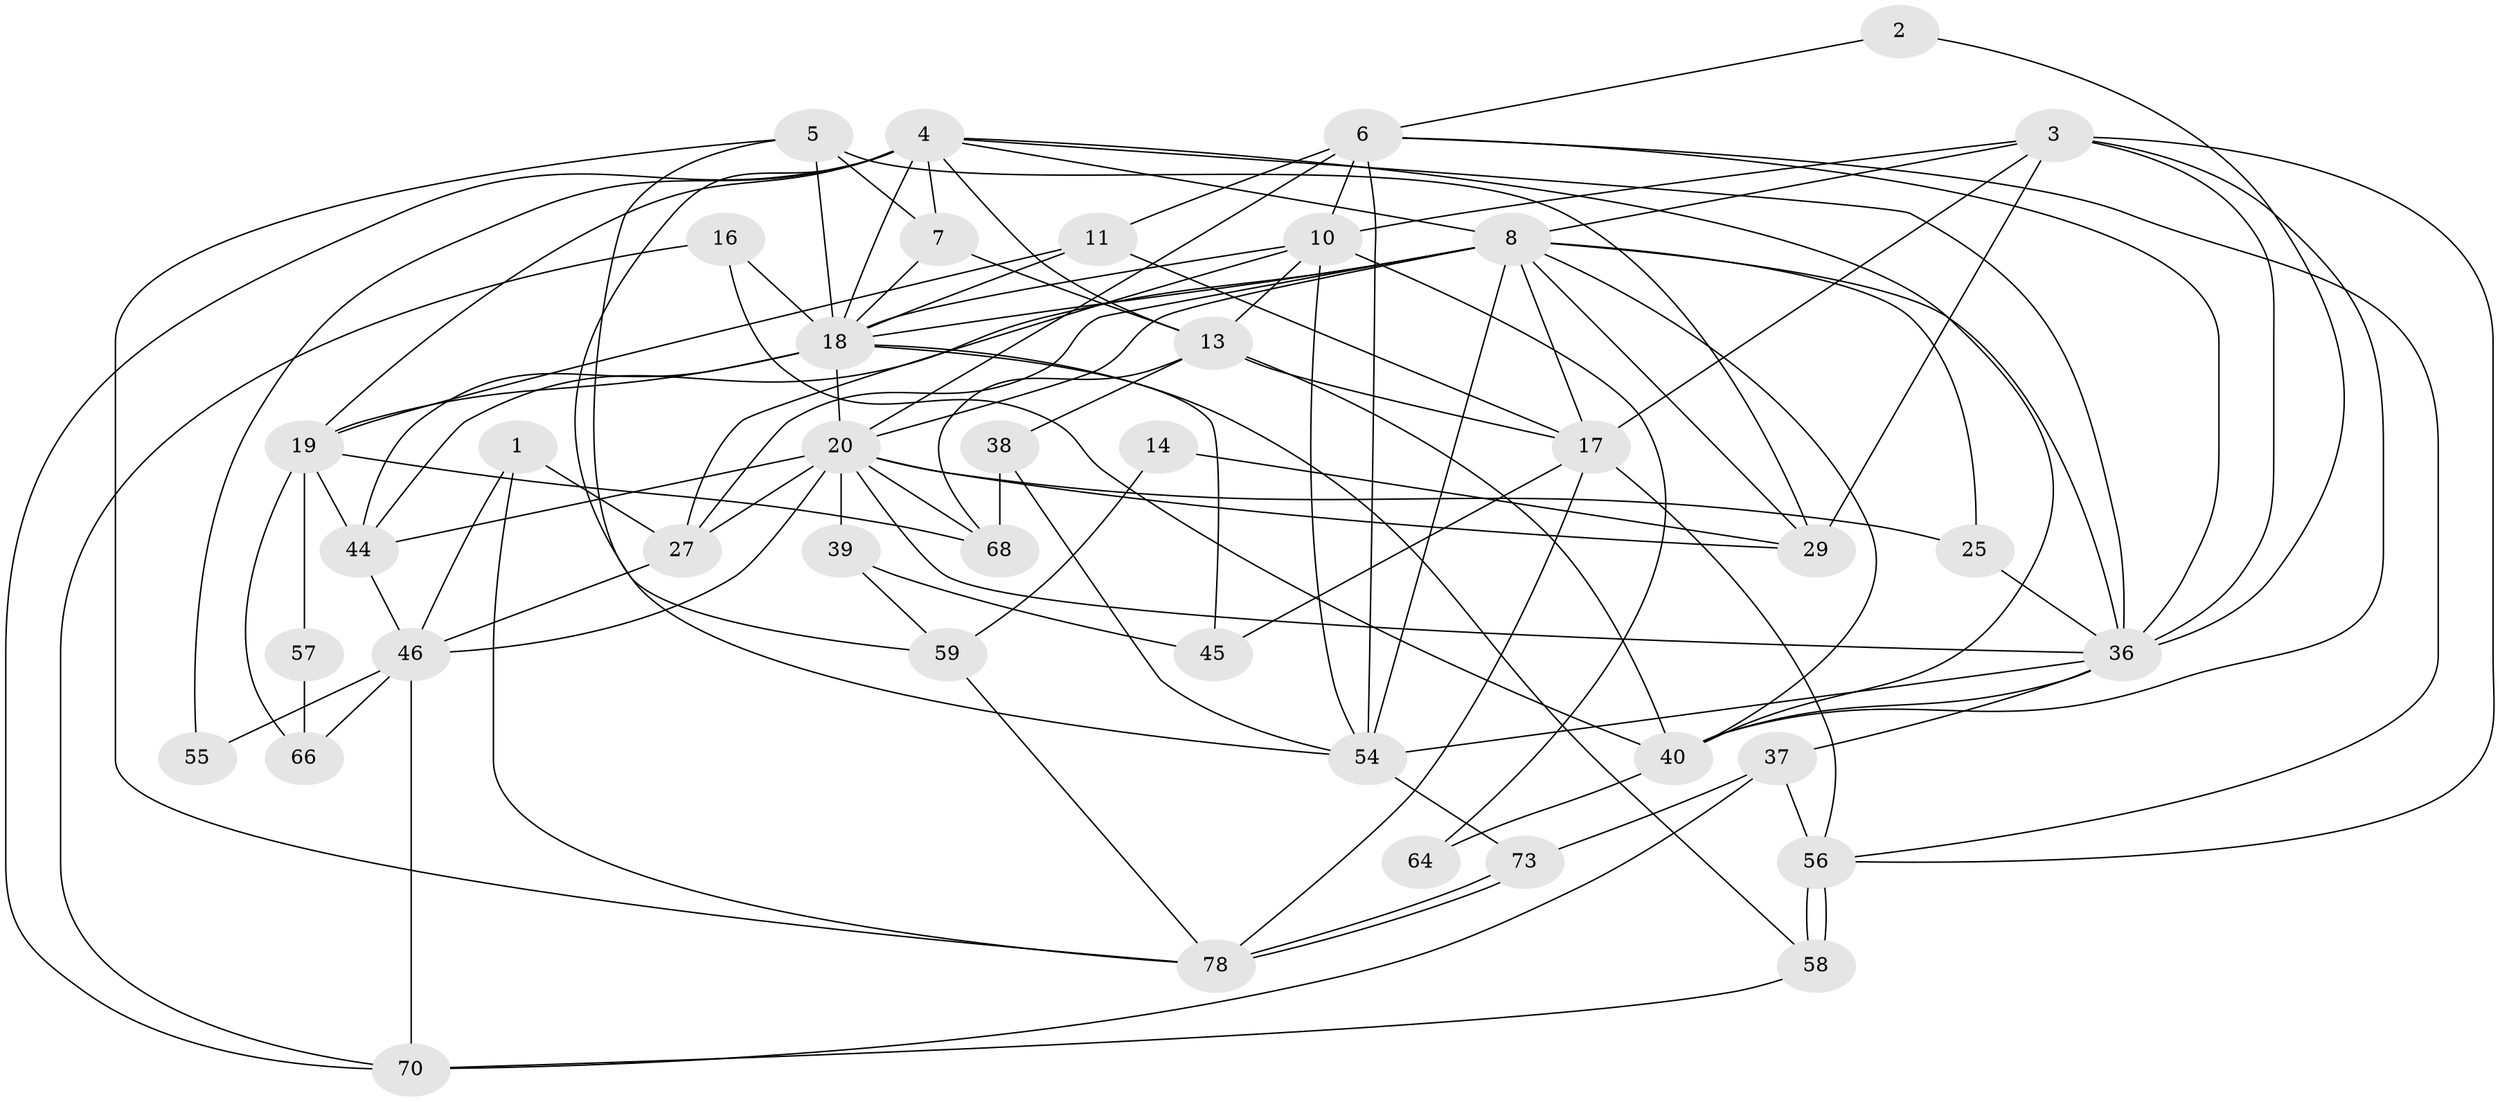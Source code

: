// original degree distribution, {3: 0.3375, 2: 0.15, 4: 0.175, 5: 0.125, 6: 0.1625, 7: 0.0375, 10: 0.0125}
// Generated by graph-tools (version 1.1) at 2025/15/03/09/25 04:15:02]
// undirected, 40 vertices, 107 edges
graph export_dot {
graph [start="1"]
  node [color=gray90,style=filled];
  1;
  2;
  3 [super="+23+67"];
  4 [super="+47+22"];
  5 [super="+26"];
  6 [super="+34+12"];
  7 [super="+15+9"];
  8 [super="+30+50+32"];
  10 [super="+71+65"];
  11 [super="+69"];
  13 [super="+61+28"];
  14;
  16;
  17 [super="+48+21"];
  18 [super="+24+35"];
  19 [super="+43"];
  20 [super="+53+33"];
  25;
  27 [super="+52"];
  29 [super="+41"];
  36 [super="+42+51"];
  37 [super="+76"];
  38;
  39;
  40 [super="+72"];
  44;
  45;
  46 [super="+79"];
  54 [super="+63"];
  55;
  56 [super="+62"];
  57;
  58;
  59;
  64;
  66;
  68;
  70;
  73;
  78;
  1 -- 78;
  1 -- 27;
  1 -- 46;
  2 -- 36;
  2 -- 6;
  3 -- 29;
  3 -- 10;
  3 -- 8;
  3 -- 56;
  3 -- 17;
  3 -- 36;
  3 -- 40;
  4 -- 70;
  4 -- 55;
  4 -- 7;
  4 -- 13;
  4 -- 18;
  4 -- 19;
  4 -- 8;
  4 -- 36;
  4 -- 54;
  4 -- 40;
  5 -- 59;
  5 -- 18;
  5 -- 7 [weight=2];
  5 -- 78;
  5 -- 29;
  6 -- 20;
  6 -- 56;
  6 -- 10 [weight=2];
  6 -- 36;
  6 -- 54;
  6 -- 11;
  7 -- 18 [weight=2];
  7 -- 13;
  8 -- 40;
  8 -- 44;
  8 -- 27;
  8 -- 29;
  8 -- 25;
  8 -- 18;
  8 -- 20 [weight=2];
  8 -- 54 [weight=2];
  8 -- 17 [weight=2];
  8 -- 36;
  10 -- 64;
  10 -- 27;
  10 -- 54;
  10 -- 18;
  10 -- 13;
  11 -- 19;
  11 -- 18;
  11 -- 17 [weight=2];
  13 -- 68;
  13 -- 17 [weight=2];
  13 -- 38;
  13 -- 40;
  14 -- 59;
  14 -- 29;
  16 -- 70;
  16 -- 18;
  16 -- 40;
  17 -- 45;
  17 -- 78;
  17 -- 56;
  18 -- 44 [weight=2];
  18 -- 45;
  18 -- 58;
  18 -- 19;
  18 -- 20;
  19 -- 66;
  19 -- 68;
  19 -- 57;
  19 -- 44;
  20 -- 25;
  20 -- 39;
  20 -- 46;
  20 -- 68;
  20 -- 27;
  20 -- 44;
  20 -- 29;
  20 -- 36;
  25 -- 36;
  27 -- 46;
  36 -- 37 [weight=2];
  36 -- 54;
  36 -- 40;
  37 -- 73;
  37 -- 70;
  37 -- 56;
  38 -- 54;
  38 -- 68;
  39 -- 59;
  39 -- 45;
  40 -- 64;
  44 -- 46;
  46 -- 66;
  46 -- 70;
  46 -- 55;
  54 -- 73;
  56 -- 58 [weight=2];
  56 -- 58;
  57 -- 66;
  58 -- 70;
  59 -- 78;
  73 -- 78;
  73 -- 78;
}
